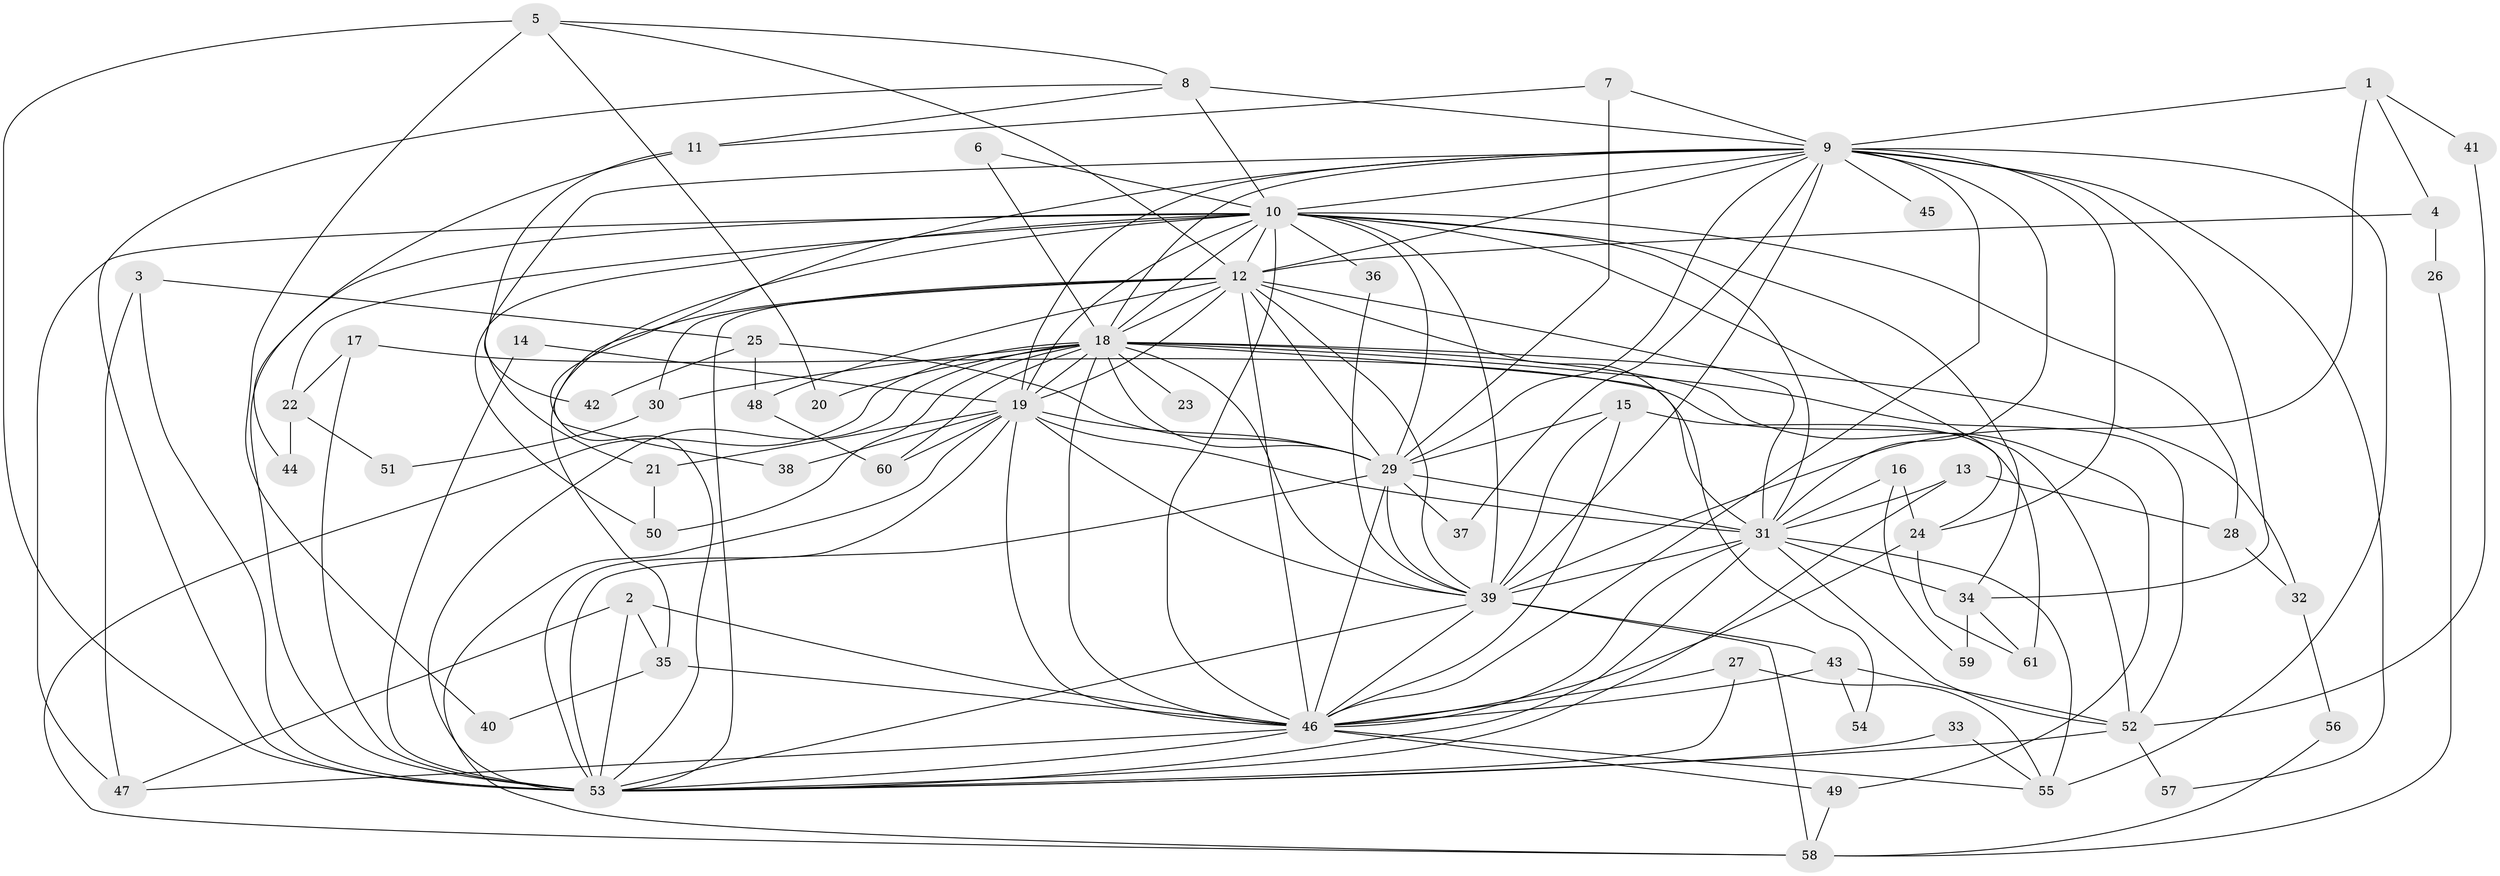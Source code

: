 // original degree distribution, {15: 0.022988505747126436, 18: 0.011494252873563218, 16: 0.011494252873563218, 21: 0.034482758620689655, 22: 0.011494252873563218, 20: 0.011494252873563218, 17: 0.011494252873563218, 4: 0.10344827586206896, 3: 0.1839080459770115, 5: 0.05747126436781609, 2: 0.5172413793103449, 7: 0.011494252873563218, 6: 0.011494252873563218}
// Generated by graph-tools (version 1.1) at 2025/36/03/04/25 23:36:32]
// undirected, 61 vertices, 161 edges
graph export_dot {
  node [color=gray90,style=filled];
  1;
  2;
  3;
  4;
  5;
  6;
  7;
  8;
  9;
  10;
  11;
  12;
  13;
  14;
  15;
  16;
  17;
  18;
  19;
  20;
  21;
  22;
  23;
  24;
  25;
  26;
  27;
  28;
  29;
  30;
  31;
  32;
  33;
  34;
  35;
  36;
  37;
  38;
  39;
  40;
  41;
  42;
  43;
  44;
  45;
  46;
  47;
  48;
  49;
  50;
  51;
  52;
  53;
  54;
  55;
  56;
  57;
  58;
  59;
  60;
  61;
  1 -- 4 [weight=1.0];
  1 -- 9 [weight=1.0];
  1 -- 39 [weight=1.0];
  1 -- 41 [weight=1.0];
  2 -- 35 [weight=1.0];
  2 -- 46 [weight=1.0];
  2 -- 47 [weight=1.0];
  2 -- 53 [weight=1.0];
  3 -- 25 [weight=1.0];
  3 -- 47 [weight=1.0];
  3 -- 53 [weight=1.0];
  4 -- 12 [weight=1.0];
  4 -- 26 [weight=1.0];
  5 -- 8 [weight=1.0];
  5 -- 12 [weight=1.0];
  5 -- 20 [weight=1.0];
  5 -- 40 [weight=1.0];
  5 -- 53 [weight=1.0];
  6 -- 10 [weight=1.0];
  6 -- 18 [weight=1.0];
  7 -- 9 [weight=1.0];
  7 -- 11 [weight=1.0];
  7 -- 29 [weight=1.0];
  8 -- 9 [weight=1.0];
  8 -- 10 [weight=1.0];
  8 -- 11 [weight=1.0];
  8 -- 53 [weight=1.0];
  9 -- 10 [weight=1.0];
  9 -- 12 [weight=1.0];
  9 -- 18 [weight=1.0];
  9 -- 19 [weight=1.0];
  9 -- 21 [weight=1.0];
  9 -- 24 [weight=1.0];
  9 -- 29 [weight=1.0];
  9 -- 31 [weight=2.0];
  9 -- 34 [weight=1.0];
  9 -- 37 [weight=1.0];
  9 -- 39 [weight=1.0];
  9 -- 45 [weight=1.0];
  9 -- 46 [weight=1.0];
  9 -- 53 [weight=1.0];
  9 -- 55 [weight=1.0];
  9 -- 57 [weight=1.0];
  10 -- 12 [weight=1.0];
  10 -- 18 [weight=1.0];
  10 -- 19 [weight=1.0];
  10 -- 22 [weight=1.0];
  10 -- 24 [weight=1.0];
  10 -- 28 [weight=1.0];
  10 -- 29 [weight=2.0];
  10 -- 31 [weight=1.0];
  10 -- 34 [weight=1.0];
  10 -- 36 [weight=1.0];
  10 -- 38 [weight=1.0];
  10 -- 39 [weight=2.0];
  10 -- 46 [weight=1.0];
  10 -- 47 [weight=1.0];
  10 -- 50 [weight=1.0];
  10 -- 53 [weight=2.0];
  11 -- 42 [weight=1.0];
  11 -- 44 [weight=1.0];
  12 -- 18 [weight=1.0];
  12 -- 19 [weight=1.0];
  12 -- 29 [weight=2.0];
  12 -- 30 [weight=1.0];
  12 -- 31 [weight=1.0];
  12 -- 35 [weight=1.0];
  12 -- 39 [weight=1.0];
  12 -- 46 [weight=1.0];
  12 -- 48 [weight=1.0];
  12 -- 53 [weight=1.0];
  12 -- 54 [weight=1.0];
  13 -- 28 [weight=1.0];
  13 -- 31 [weight=1.0];
  13 -- 53 [weight=1.0];
  14 -- 19 [weight=1.0];
  14 -- 53 [weight=1.0];
  15 -- 29 [weight=1.0];
  15 -- 39 [weight=1.0];
  15 -- 46 [weight=1.0];
  15 -- 61 [weight=1.0];
  16 -- 24 [weight=1.0];
  16 -- 31 [weight=1.0];
  16 -- 59 [weight=1.0];
  17 -- 22 [weight=1.0];
  17 -- 52 [weight=1.0];
  17 -- 53 [weight=1.0];
  18 -- 19 [weight=1.0];
  18 -- 20 [weight=1.0];
  18 -- 23 [weight=1.0];
  18 -- 29 [weight=1.0];
  18 -- 30 [weight=1.0];
  18 -- 31 [weight=1.0];
  18 -- 32 [weight=1.0];
  18 -- 39 [weight=1.0];
  18 -- 46 [weight=2.0];
  18 -- 49 [weight=1.0];
  18 -- 50 [weight=1.0];
  18 -- 52 [weight=1.0];
  18 -- 53 [weight=1.0];
  18 -- 58 [weight=1.0];
  18 -- 60 [weight=1.0];
  19 -- 21 [weight=1.0];
  19 -- 29 [weight=2.0];
  19 -- 31 [weight=1.0];
  19 -- 38 [weight=1.0];
  19 -- 39 [weight=1.0];
  19 -- 46 [weight=1.0];
  19 -- 53 [weight=1.0];
  19 -- 58 [weight=1.0];
  19 -- 60 [weight=1.0];
  21 -- 50 [weight=1.0];
  22 -- 44 [weight=1.0];
  22 -- 51 [weight=1.0];
  24 -- 46 [weight=1.0];
  24 -- 61 [weight=1.0];
  25 -- 29 [weight=1.0];
  25 -- 42 [weight=1.0];
  25 -- 48 [weight=1.0];
  26 -- 58 [weight=1.0];
  27 -- 46 [weight=1.0];
  27 -- 53 [weight=1.0];
  27 -- 55 [weight=1.0];
  28 -- 32 [weight=1.0];
  29 -- 31 [weight=2.0];
  29 -- 37 [weight=1.0];
  29 -- 39 [weight=1.0];
  29 -- 46 [weight=2.0];
  29 -- 53 [weight=1.0];
  30 -- 51 [weight=1.0];
  31 -- 34 [weight=1.0];
  31 -- 39 [weight=1.0];
  31 -- 46 [weight=2.0];
  31 -- 52 [weight=1.0];
  31 -- 53 [weight=1.0];
  31 -- 55 [weight=1.0];
  32 -- 56 [weight=1.0];
  33 -- 53 [weight=1.0];
  33 -- 55 [weight=1.0];
  34 -- 59 [weight=1.0];
  34 -- 61 [weight=1.0];
  35 -- 40 [weight=1.0];
  35 -- 46 [weight=1.0];
  36 -- 39 [weight=1.0];
  39 -- 43 [weight=1.0];
  39 -- 46 [weight=1.0];
  39 -- 53 [weight=1.0];
  39 -- 58 [weight=1.0];
  41 -- 52 [weight=1.0];
  43 -- 46 [weight=1.0];
  43 -- 52 [weight=1.0];
  43 -- 54 [weight=1.0];
  46 -- 47 [weight=1.0];
  46 -- 49 [weight=1.0];
  46 -- 53 [weight=1.0];
  46 -- 55 [weight=1.0];
  48 -- 60 [weight=1.0];
  49 -- 58 [weight=1.0];
  52 -- 53 [weight=1.0];
  52 -- 57 [weight=1.0];
  56 -- 58 [weight=1.0];
}
